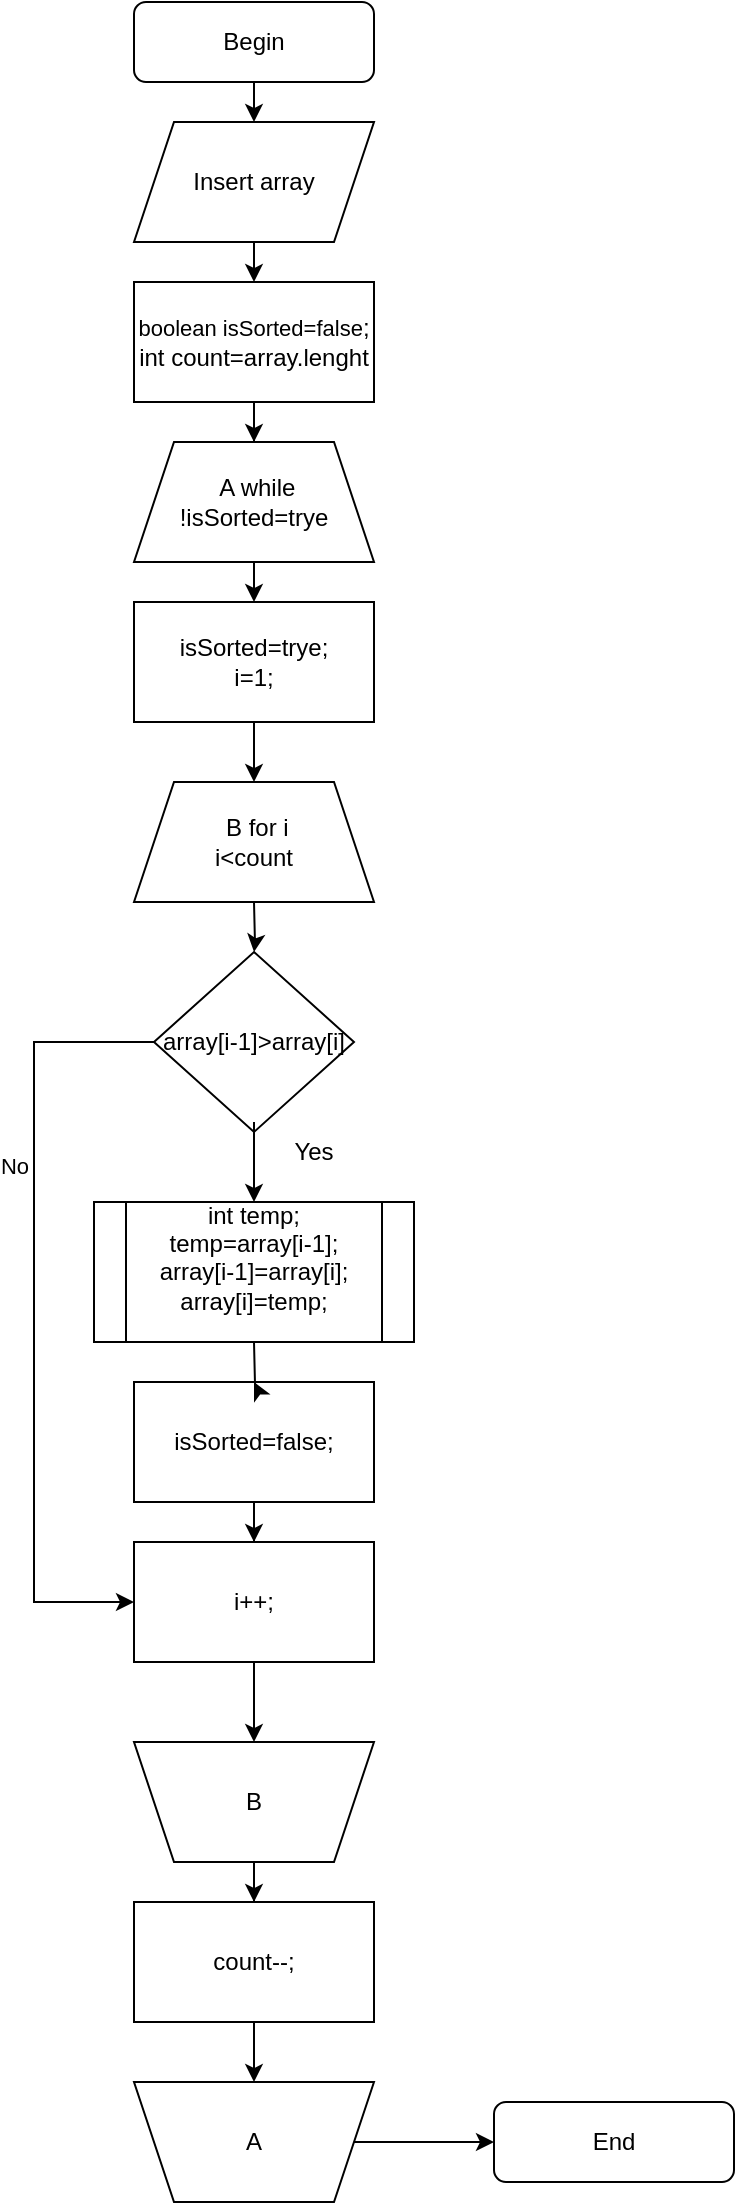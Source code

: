 <mxfile version="14.2.3" type="device"><diagram id="C5RBs43oDa-KdzZeNtuy" name="Page-1"><mxGraphModel dx="782" dy="469" grid="1" gridSize="10" guides="1" tooltips="1" connect="1" arrows="1" fold="1" page="1" pageScale="1" pageWidth="827" pageHeight="1169" math="0" shadow="0"><root><mxCell id="WIyWlLk6GJQsqaUBKTNV-0"/><mxCell id="WIyWlLk6GJQsqaUBKTNV-1" parent="WIyWlLk6GJQsqaUBKTNV-0"/><mxCell id="6TFaoiuaUl4X4jHGELPh-8" style="edgeStyle=orthogonalEdgeStyle;rounded=0;orthogonalLoop=1;jettySize=auto;html=1;exitX=0.5;exitY=1;exitDx=0;exitDy=0;entryX=0.5;entryY=0;entryDx=0;entryDy=0;" edge="1" parent="WIyWlLk6GJQsqaUBKTNV-1" source="WIyWlLk6GJQsqaUBKTNV-3" target="6TFaoiuaUl4X4jHGELPh-0"><mxGeometry relative="1" as="geometry"/></mxCell><mxCell id="WIyWlLk6GJQsqaUBKTNV-3" value="Begin" style="rounded=1;whiteSpace=wrap;html=1;fontSize=12;glass=0;strokeWidth=1;shadow=0;" parent="WIyWlLk6GJQsqaUBKTNV-1" vertex="1"><mxGeometry x="280" y="35" width="120" height="40" as="geometry"/></mxCell><mxCell id="WIyWlLk6GJQsqaUBKTNV-8" value="No" style="rounded=0;html=1;jettySize=auto;orthogonalLoop=1;fontSize=11;endArrow=classic;endFill=1;endSize=6;strokeWidth=1;shadow=0;labelBackgroundColor=none;edgeStyle=orthogonalEdgeStyle;entryX=0;entryY=0.5;entryDx=0;entryDy=0;" parent="WIyWlLk6GJQsqaUBKTNV-1" source="6TFaoiuaUl4X4jHGELPh-35" target="6TFaoiuaUl4X4jHGELPh-40" edge="1"><mxGeometry x="-0.375" y="-10" relative="1" as="geometry"><mxPoint as="offset"/><mxPoint x="324" y="555" as="sourcePoint"/><mxPoint x="230" y="755" as="targetPoint"/><Array as="points"><mxPoint x="230" y="555"/><mxPoint x="230" y="835"/></Array></mxGeometry></mxCell><mxCell id="WIyWlLk6GJQsqaUBKTNV-11" value="End" style="rounded=1;whiteSpace=wrap;html=1;fontSize=12;glass=0;strokeWidth=1;shadow=0;" parent="WIyWlLk6GJQsqaUBKTNV-1" vertex="1"><mxGeometry x="460" y="1085" width="120" height="40" as="geometry"/></mxCell><mxCell id="6TFaoiuaUl4X4jHGELPh-5" style="edgeStyle=orthogonalEdgeStyle;rounded=0;orthogonalLoop=1;jettySize=auto;html=1;exitX=0.5;exitY=1;exitDx=0;exitDy=0;entryX=0.5;entryY=0;entryDx=0;entryDy=0;" edge="1" parent="WIyWlLk6GJQsqaUBKTNV-1" source="6TFaoiuaUl4X4jHGELPh-0" target="6TFaoiuaUl4X4jHGELPh-3"><mxGeometry relative="1" as="geometry"/></mxCell><mxCell id="6TFaoiuaUl4X4jHGELPh-0" value="Insert array" style="shape=parallelogram;perimeter=parallelogramPerimeter;whiteSpace=wrap;html=1;fixedSize=1;" vertex="1" parent="WIyWlLk6GJQsqaUBKTNV-1"><mxGeometry x="280" y="95" width="120" height="60" as="geometry"/></mxCell><mxCell id="6TFaoiuaUl4X4jHGELPh-14" value="" style="edgeStyle=orthogonalEdgeStyle;rounded=0;orthogonalLoop=1;jettySize=auto;html=1;entryX=0.5;entryY=0;entryDx=0;entryDy=0;" edge="1" parent="WIyWlLk6GJQsqaUBKTNV-1" source="6TFaoiuaUl4X4jHGELPh-3" target="6TFaoiuaUl4X4jHGELPh-23"><mxGeometry relative="1" as="geometry"><mxPoint x="344" y="315" as="targetPoint"/></mxGeometry></mxCell><mxCell id="6TFaoiuaUl4X4jHGELPh-3" value="&lt;font style=&quot;font-size: 11px&quot;&gt;boolean isSorted=false&lt;/font&gt;;&lt;br&gt;int count=array.lenght" style="rounded=0;whiteSpace=wrap;html=1;" vertex="1" parent="WIyWlLk6GJQsqaUBKTNV-1"><mxGeometry x="280" y="175" width="120" height="60" as="geometry"/></mxCell><mxCell id="6TFaoiuaUl4X4jHGELPh-23" value="&lt;span&gt;&amp;nbsp;A while&lt;br&gt;!isSorted=trye&lt;/span&gt;" style="shape=trapezoid;perimeter=trapezoidPerimeter;whiteSpace=wrap;html=1;fixedSize=1;" vertex="1" parent="WIyWlLk6GJQsqaUBKTNV-1"><mxGeometry x="280" y="255" width="120" height="60" as="geometry"/></mxCell><mxCell id="6TFaoiuaUl4X4jHGELPh-32" value="&lt;span&gt;&amp;nbsp;B for i &lt;br&gt;i&amp;lt;count&lt;/span&gt;" style="shape=trapezoid;perimeter=trapezoidPerimeter;whiteSpace=wrap;html=1;fixedSize=1;" vertex="1" parent="WIyWlLk6GJQsqaUBKTNV-1"><mxGeometry x="280" y="425" width="120" height="60" as="geometry"/></mxCell><mxCell id="6TFaoiuaUl4X4jHGELPh-35" value="array[i-1]&amp;gt;array[i]" style="rhombus;whiteSpace=wrap;html=1;" vertex="1" parent="WIyWlLk6GJQsqaUBKTNV-1"><mxGeometry x="290" y="510" width="100" height="90" as="geometry"/></mxCell><mxCell id="6TFaoiuaUl4X4jHGELPh-39" value="&lt;div&gt;int temp;&lt;/div&gt;&lt;div&gt;temp=array[i-1];&lt;/div&gt;&lt;div&gt;array[i-1]=array[i];&lt;/div&gt;&lt;div&gt;array[i]=temp;&lt;/div&gt;&lt;div&gt;&lt;br&gt;&lt;/div&gt;" style="shape=process;whiteSpace=wrap;html=1;backgroundOutline=1;" vertex="1" parent="WIyWlLk6GJQsqaUBKTNV-1"><mxGeometry x="260" y="635" width="160" height="70" as="geometry"/></mxCell><mxCell id="6TFaoiuaUl4X4jHGELPh-40" value="i++;" style="rounded=0;whiteSpace=wrap;html=1;" vertex="1" parent="WIyWlLk6GJQsqaUBKTNV-1"><mxGeometry x="280" y="805" width="120" height="60" as="geometry"/></mxCell><mxCell id="6TFaoiuaUl4X4jHGELPh-43" value="isSorted=false;" style="rounded=0;whiteSpace=wrap;html=1;" vertex="1" parent="WIyWlLk6GJQsqaUBKTNV-1"><mxGeometry x="280" y="725" width="120" height="60" as="geometry"/></mxCell><mxCell id="6TFaoiuaUl4X4jHGELPh-45" value="B" style="shape=trapezoid;perimeter=trapezoidPerimeter;whiteSpace=wrap;html=1;fixedSize=1;direction=west;" vertex="1" parent="WIyWlLk6GJQsqaUBKTNV-1"><mxGeometry x="280" y="905" width="120" height="60" as="geometry"/></mxCell><mxCell id="6TFaoiuaUl4X4jHGELPh-46" value="" style="rounded=0;html=1;jettySize=auto;orthogonalLoop=1;fontSize=11;endArrow=classic;endFill=1;endSize=6;strokeWidth=1;shadow=0;labelBackgroundColor=none;edgeStyle=orthogonalEdgeStyle;entryX=0.5;entryY=1;entryDx=0;entryDy=0;exitX=0.5;exitY=1;exitDx=0;exitDy=0;" edge="1" parent="WIyWlLk6GJQsqaUBKTNV-1" source="6TFaoiuaUl4X4jHGELPh-40" target="6TFaoiuaUl4X4jHGELPh-45"><mxGeometry x="-0.579" y="15" relative="1" as="geometry"><mxPoint as="offset"/><mxPoint x="340" y="965" as="sourcePoint"/><mxPoint x="350" y="915" as="targetPoint"/><Array as="points"/></mxGeometry></mxCell><mxCell id="6TFaoiuaUl4X4jHGELPh-47" value="count--;" style="rounded=0;whiteSpace=wrap;html=1;" vertex="1" parent="WIyWlLk6GJQsqaUBKTNV-1"><mxGeometry x="280" y="985" width="120" height="60" as="geometry"/></mxCell><mxCell id="6TFaoiuaUl4X4jHGELPh-48" value="A" style="shape=trapezoid;perimeter=trapezoidPerimeter;whiteSpace=wrap;html=1;fixedSize=1;direction=west;" vertex="1" parent="WIyWlLk6GJQsqaUBKTNV-1"><mxGeometry x="280" y="1075" width="120" height="60" as="geometry"/></mxCell><mxCell id="6TFaoiuaUl4X4jHGELPh-49" value="" style="rounded=0;html=1;jettySize=auto;orthogonalLoop=1;fontSize=11;endArrow=classic;endFill=1;endSize=6;strokeWidth=1;shadow=0;labelBackgroundColor=none;edgeStyle=orthogonalEdgeStyle;entryX=0.5;entryY=1;entryDx=0;entryDy=0;" edge="1" parent="WIyWlLk6GJQsqaUBKTNV-1" target="6TFaoiuaUl4X4jHGELPh-48"><mxGeometry x="-0.579" y="15" relative="1" as="geometry"><mxPoint as="offset"/><mxPoint x="340" y="1045" as="sourcePoint"/><mxPoint x="350" y="985" as="targetPoint"/><Array as="points"/></mxGeometry></mxCell><mxCell id="6TFaoiuaUl4X4jHGELPh-55" value="" style="edgeStyle=orthogonalEdgeStyle;rounded=0;orthogonalLoop=1;jettySize=auto;html=1;" edge="1" parent="WIyWlLk6GJQsqaUBKTNV-1"><mxGeometry relative="1" as="geometry"><mxPoint x="340" y="315" as="sourcePoint"/><mxPoint x="340" y="335" as="targetPoint"/></mxGeometry></mxCell><mxCell id="6TFaoiuaUl4X4jHGELPh-56" value="&lt;span&gt;isSorted=trye;&lt;/span&gt;&lt;br&gt;&lt;span&gt;i=1;&lt;/span&gt;" style="rounded=0;whiteSpace=wrap;html=1;" vertex="1" parent="WIyWlLk6GJQsqaUBKTNV-1"><mxGeometry x="280" y="335" width="120" height="60" as="geometry"/></mxCell><mxCell id="6TFaoiuaUl4X4jHGELPh-58" value="" style="edgeStyle=orthogonalEdgeStyle;rounded=0;orthogonalLoop=1;jettySize=auto;html=1;entryX=0.5;entryY=0;entryDx=0;entryDy=0;exitX=0.5;exitY=1;exitDx=0;exitDy=0;" edge="1" parent="WIyWlLk6GJQsqaUBKTNV-1" source="6TFaoiuaUl4X4jHGELPh-56" target="6TFaoiuaUl4X4jHGELPh-32"><mxGeometry relative="1" as="geometry"><mxPoint x="350" y="245" as="sourcePoint"/><mxPoint x="350" y="265" as="targetPoint"/></mxGeometry></mxCell><mxCell id="6TFaoiuaUl4X4jHGELPh-62" value="" style="edgeStyle=orthogonalEdgeStyle;rounded=0;orthogonalLoop=1;jettySize=auto;html=1;" edge="1" parent="WIyWlLk6GJQsqaUBKTNV-1" target="6TFaoiuaUl4X4jHGELPh-35"><mxGeometry relative="1" as="geometry"><mxPoint x="340" y="485" as="sourcePoint"/><mxPoint x="350" y="435" as="targetPoint"/></mxGeometry></mxCell><mxCell id="6TFaoiuaUl4X4jHGELPh-64" value="" style="edgeStyle=orthogonalEdgeStyle;rounded=0;orthogonalLoop=1;jettySize=auto;html=1;entryX=0.5;entryY=0;entryDx=0;entryDy=0;exitX=0.5;exitY=0.944;exitDx=0;exitDy=0;exitPerimeter=0;" edge="1" parent="WIyWlLk6GJQsqaUBKTNV-1" source="6TFaoiuaUl4X4jHGELPh-35" target="6TFaoiuaUl4X4jHGELPh-39"><mxGeometry relative="1" as="geometry"><mxPoint x="340" y="605" as="sourcePoint"/><mxPoint x="350" y="520" as="targetPoint"/></mxGeometry></mxCell><mxCell id="6TFaoiuaUl4X4jHGELPh-65" value="Yes" style="text;html=1;strokeColor=none;fillColor=none;align=center;verticalAlign=middle;whiteSpace=wrap;rounded=0;" vertex="1" parent="WIyWlLk6GJQsqaUBKTNV-1"><mxGeometry x="350" y="600" width="40" height="20" as="geometry"/></mxCell><mxCell id="6TFaoiuaUl4X4jHGELPh-66" value="" style="edgeStyle=orthogonalEdgeStyle;rounded=0;orthogonalLoop=1;jettySize=auto;html=1;" edge="1" parent="WIyWlLk6GJQsqaUBKTNV-1" target="6TFaoiuaUl4X4jHGELPh-43"><mxGeometry relative="1" as="geometry"><mxPoint x="340" y="705" as="sourcePoint"/><mxPoint x="350" y="520" as="targetPoint"/></mxGeometry></mxCell><mxCell id="6TFaoiuaUl4X4jHGELPh-67" value="" style="edgeStyle=orthogonalEdgeStyle;rounded=0;orthogonalLoop=1;jettySize=auto;html=1;exitX=0.5;exitY=1;exitDx=0;exitDy=0;" edge="1" parent="WIyWlLk6GJQsqaUBKTNV-1" source="6TFaoiuaUl4X4jHGELPh-43" target="6TFaoiuaUl4X4jHGELPh-40"><mxGeometry relative="1" as="geometry"><mxPoint x="360" y="505" as="sourcePoint"/><mxPoint x="360" y="530" as="targetPoint"/></mxGeometry></mxCell><mxCell id="6TFaoiuaUl4X4jHGELPh-68" value="" style="edgeStyle=orthogonalEdgeStyle;rounded=0;orthogonalLoop=1;jettySize=auto;html=1;exitX=0.5;exitY=0;exitDx=0;exitDy=0;" edge="1" parent="WIyWlLk6GJQsqaUBKTNV-1" source="6TFaoiuaUl4X4jHGELPh-45" target="6TFaoiuaUl4X4jHGELPh-47"><mxGeometry relative="1" as="geometry"><mxPoint x="370" y="515" as="sourcePoint"/><mxPoint x="370" y="540" as="targetPoint"/></mxGeometry></mxCell><mxCell id="6TFaoiuaUl4X4jHGELPh-72" value="" style="endArrow=classic;html=1;strokeWidth=1;entryX=0;entryY=0.5;entryDx=0;entryDy=0;exitX=0;exitY=0.5;exitDx=0;exitDy=0;fontSize=2;" edge="1" parent="WIyWlLk6GJQsqaUBKTNV-1" source="6TFaoiuaUl4X4jHGELPh-48" target="WIyWlLk6GJQsqaUBKTNV-11"><mxGeometry width="50" height="50" relative="1" as="geometry"><mxPoint x="460" y="935" as="sourcePoint"/><mxPoint x="510" y="885" as="targetPoint"/></mxGeometry></mxCell></root></mxGraphModel></diagram></mxfile>